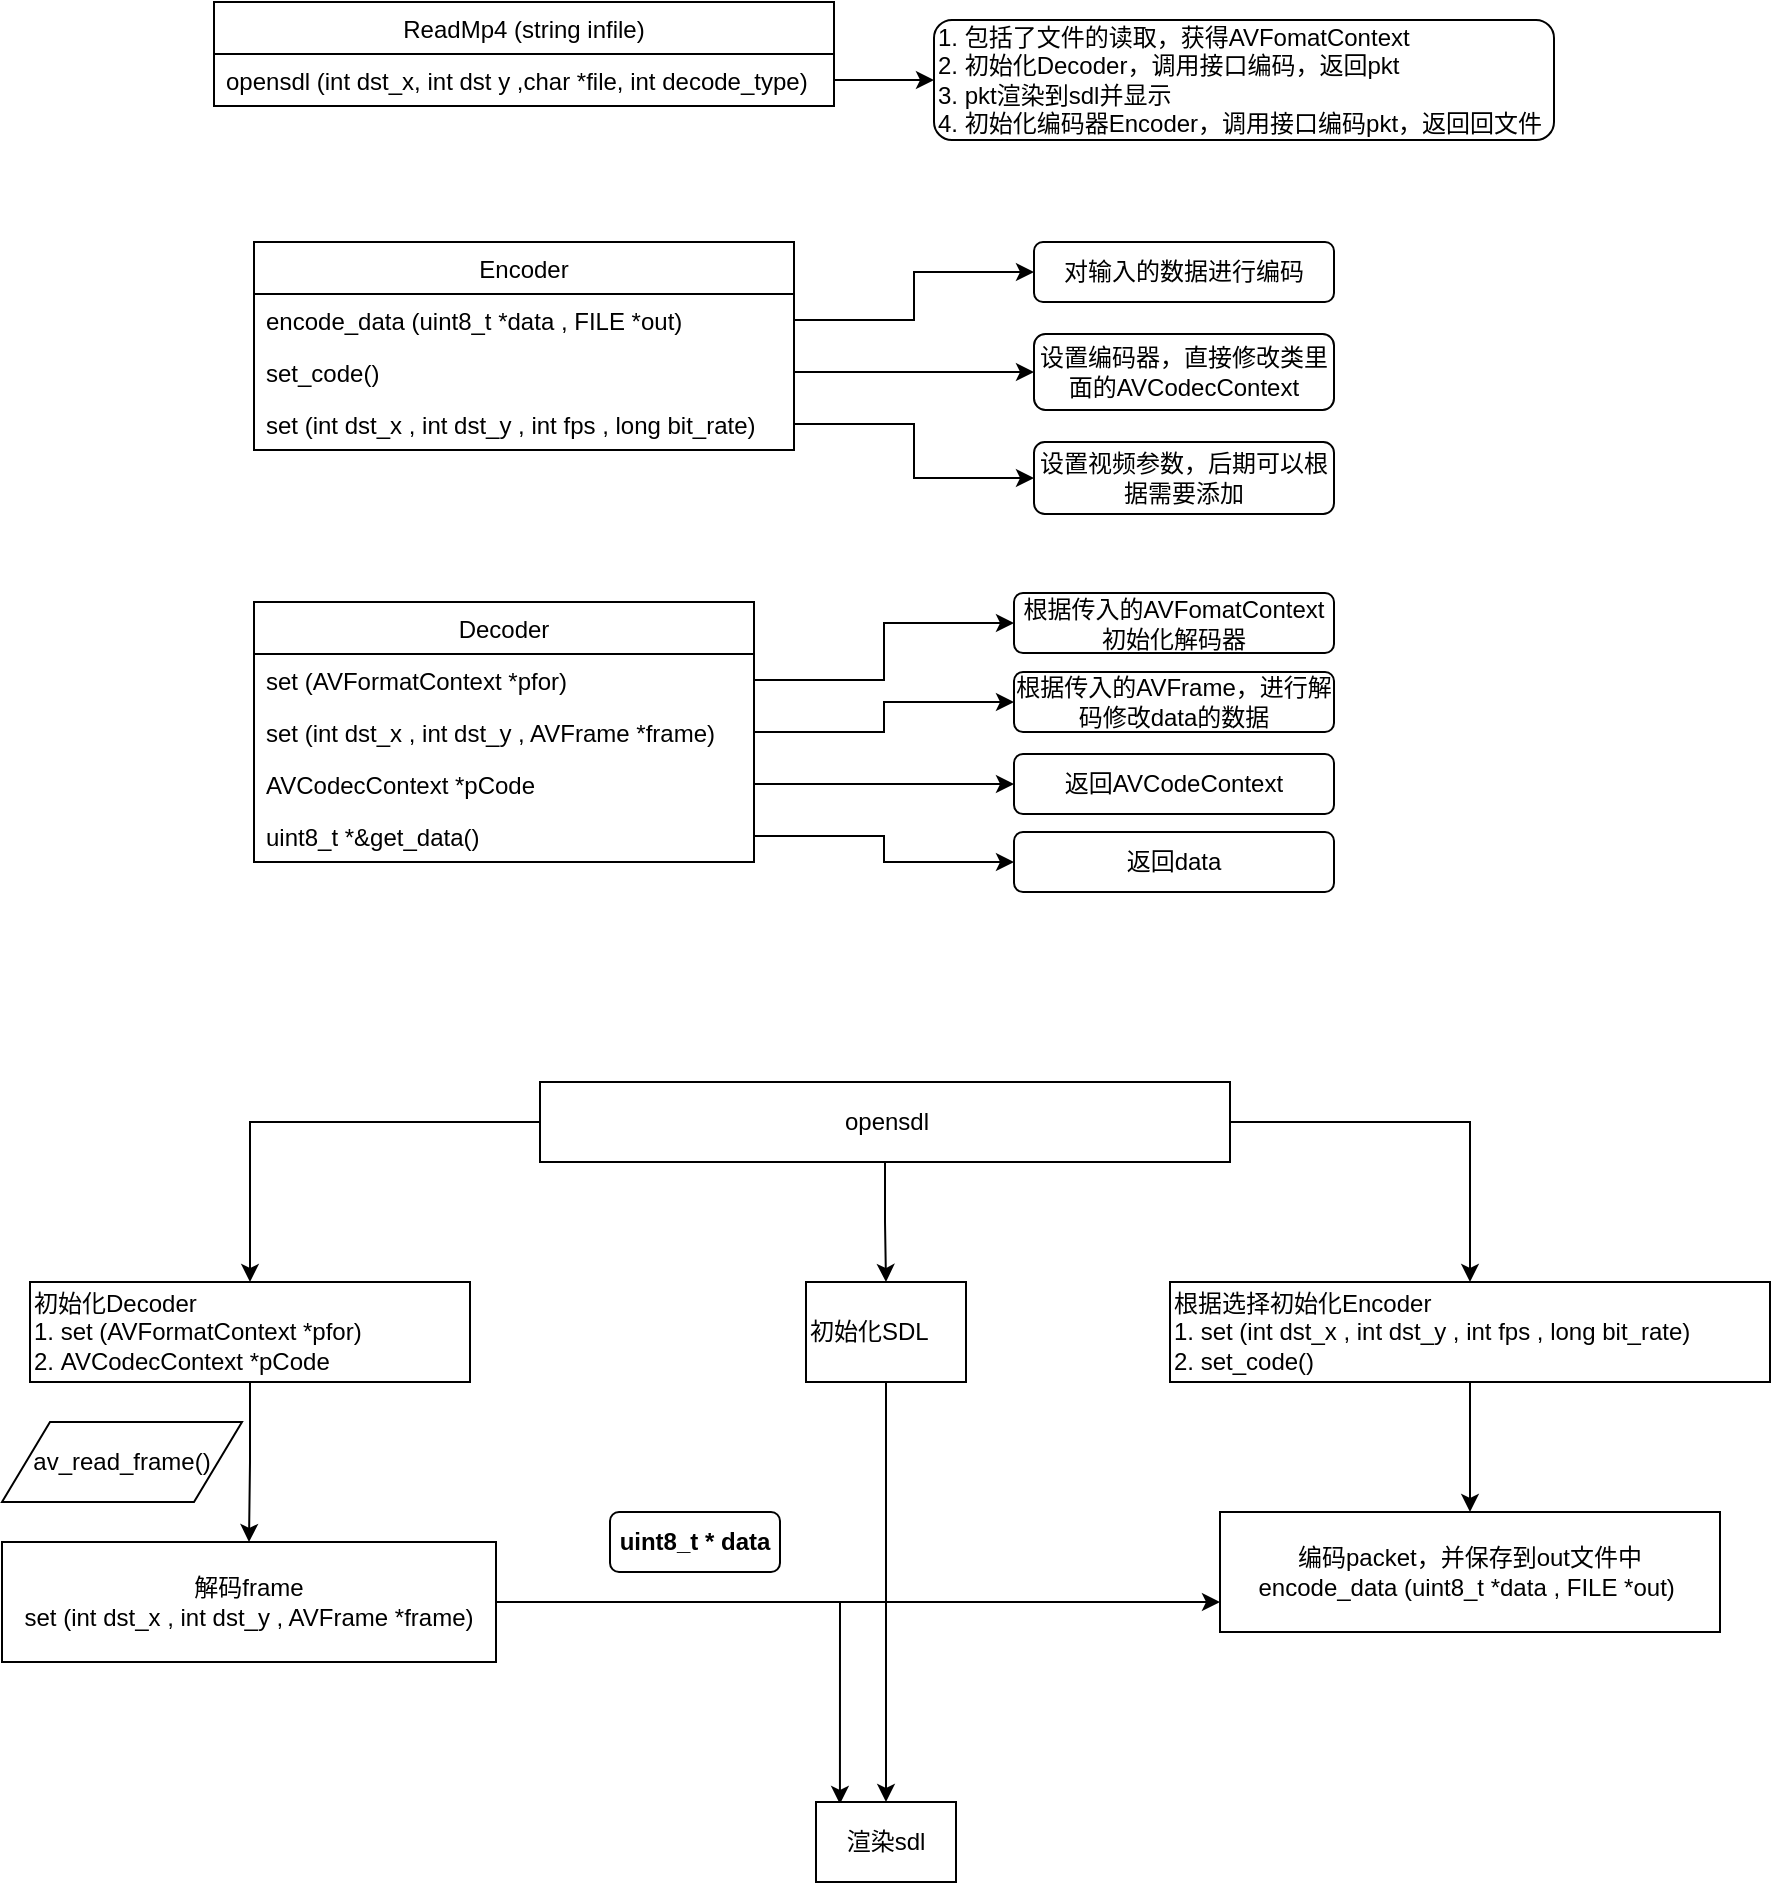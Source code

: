 <mxfile version="12.2.4" pages="1"><diagram id="Mw_aqhc8VcXIu7q5B9Tw" name="Page-1"><mxGraphModel dx="4229" dy="1195" grid="1" gridSize="10" guides="1" tooltips="1" connect="1" arrows="1" fold="1" page="1" pageScale="1" pageWidth="827" pageHeight="1169" math="0" shadow="0"><root><mxCell id="0"/><mxCell id="1" parent="0"/><mxCell id="18" value="ReadMp4 (string infile)" style="swimlane;fontStyle=0;childLayout=stackLayout;horizontal=1;startSize=26;fillColor=none;horizontalStack=0;resizeParent=1;resizeParentMax=0;resizeLast=0;collapsible=1;marginBottom=0;" parent="1" vertex="1"><mxGeometry x="-1550" y="90" width="310" height="52" as="geometry"/></mxCell><mxCell id="19" value="opensdl (int dst_x, int dst y ,char *file, int decode_type)" style="text;strokeColor=none;fillColor=none;align=left;verticalAlign=top;spacingLeft=4;spacingRight=4;overflow=hidden;rotatable=0;points=[[0,0.5],[1,0.5]];portConstraint=eastwest;" parent="18" vertex="1"><mxGeometry y="26" width="310" height="26" as="geometry"/></mxCell><mxCell id="23" value="Encoder" style="swimlane;fontStyle=0;childLayout=stackLayout;horizontal=1;startSize=26;fillColor=none;horizontalStack=0;resizeParent=1;resizeParentMax=0;resizeLast=0;collapsible=1;marginBottom=0;" parent="1" vertex="1"><mxGeometry x="-1530" y="210" width="270" height="104" as="geometry"/></mxCell><mxCell id="24" value="encode_data (uint8_t *data , FILE *out) " style="text;strokeColor=none;fillColor=none;align=left;verticalAlign=top;spacingLeft=4;spacingRight=4;overflow=hidden;rotatable=0;points=[[0,0.5],[1,0.5]];portConstraint=eastwest;" parent="23" vertex="1"><mxGeometry y="26" width="270" height="26" as="geometry"/></mxCell><mxCell id="25" value="set_code()" style="text;strokeColor=none;fillColor=none;align=left;verticalAlign=top;spacingLeft=4;spacingRight=4;overflow=hidden;rotatable=0;points=[[0,0.5],[1,0.5]];portConstraint=eastwest;" parent="23" vertex="1"><mxGeometry y="52" width="270" height="26" as="geometry"/></mxCell><mxCell id="26" value="set (int dst_x , int dst_y , int fps , long bit_rate)" style="text;strokeColor=none;fillColor=none;align=left;verticalAlign=top;spacingLeft=4;spacingRight=4;overflow=hidden;rotatable=0;points=[[0,0.5],[1,0.5]];portConstraint=eastwest;" parent="23" vertex="1"><mxGeometry y="78" width="270" height="26" as="geometry"/></mxCell><mxCell id="32" value="Decoder" style="swimlane;fontStyle=0;childLayout=stackLayout;horizontal=1;startSize=26;fillColor=none;horizontalStack=0;resizeParent=1;resizeParentMax=0;resizeLast=0;collapsible=1;marginBottom=0;" parent="1" vertex="1"><mxGeometry x="-1530" y="390" width="250" height="130" as="geometry"/></mxCell><mxCell id="33" value="set (AVFormatContext *pfor)" style="text;strokeColor=none;fillColor=none;align=left;verticalAlign=top;spacingLeft=4;spacingRight=4;overflow=hidden;rotatable=0;points=[[0,0.5],[1,0.5]];portConstraint=eastwest;" parent="32" vertex="1"><mxGeometry y="26" width="250" height="26" as="geometry"/></mxCell><mxCell id="34" value="set (int dst_x , int dst_y , AVFrame *frame)" style="text;strokeColor=none;fillColor=none;align=left;verticalAlign=top;spacingLeft=4;spacingRight=4;overflow=hidden;rotatable=0;points=[[0,0.5],[1,0.5]];portConstraint=eastwest;" parent="32" vertex="1"><mxGeometry y="52" width="250" height="26" as="geometry"/></mxCell><mxCell id="35" value="AVCodecContext *pCode" style="text;strokeColor=none;fillColor=none;align=left;verticalAlign=top;spacingLeft=4;spacingRight=4;overflow=hidden;rotatable=0;points=[[0,0.5],[1,0.5]];portConstraint=eastwest;" parent="32" vertex="1"><mxGeometry y="78" width="250" height="26" as="geometry"/></mxCell><mxCell id="36" value="uint8_t *&amp;get_data()" style="text;strokeColor=none;fillColor=none;align=left;verticalAlign=top;spacingLeft=4;spacingRight=4;overflow=hidden;rotatable=0;points=[[0,0.5],[1,0.5]];portConstraint=eastwest;" parent="32" vertex="1"><mxGeometry y="104" width="250" height="26" as="geometry"/></mxCell><mxCell id="41" value="对输入的数据进行编码" style="rounded=1;whiteSpace=wrap;html=1;" parent="1" vertex="1"><mxGeometry x="-1140" y="210" width="150" height="30" as="geometry"/></mxCell><mxCell id="43" value="设置编码器，直接修改类里面的AVCodecContext" style="rounded=1;whiteSpace=wrap;html=1;" parent="1" vertex="1"><mxGeometry x="-1140" y="256" width="150" height="38" as="geometry"/></mxCell><mxCell id="44" style="edgeStyle=orthogonalEdgeStyle;rounded=0;orthogonalLoop=1;jettySize=auto;html=1;exitX=1;exitY=0.5;exitDx=0;exitDy=0;entryX=0;entryY=0.5;entryDx=0;entryDy=0;" parent="1" source="24" target="41" edge="1"><mxGeometry relative="1" as="geometry"/></mxCell><mxCell id="45" value="设置视频参数，后期可以根据需要添加" style="rounded=1;whiteSpace=wrap;html=1;" parent="1" vertex="1"><mxGeometry x="-1140" y="310" width="150" height="36" as="geometry"/></mxCell><mxCell id="46" style="edgeStyle=orthogonalEdgeStyle;rounded=0;orthogonalLoop=1;jettySize=auto;html=1;exitX=1;exitY=0.5;exitDx=0;exitDy=0;" parent="1" source="25" target="43" edge="1"><mxGeometry relative="1" as="geometry"/></mxCell><mxCell id="49" style="edgeStyle=orthogonalEdgeStyle;rounded=0;orthogonalLoop=1;jettySize=auto;html=1;exitX=1;exitY=0.5;exitDx=0;exitDy=0;entryX=0;entryY=0.5;entryDx=0;entryDy=0;" parent="1" source="26" target="45" edge="1"><mxGeometry relative="1" as="geometry"/></mxCell><mxCell id="50" value="1. 包括了文件的读取，获得AVFomatContext&lt;br&gt;2. 初始化Decoder，调用接口编码，返回pkt&lt;br&gt;3. pkt渲染到sdl并显示&lt;br&gt;4. 初始化编码器Encoder，调用接口编码pkt，返回回文件" style="rounded=1;whiteSpace=wrap;html=1;align=left;" parent="1" vertex="1"><mxGeometry x="-1190" y="99" width="310" height="60" as="geometry"/></mxCell><mxCell id="51" style="edgeStyle=orthogonalEdgeStyle;rounded=0;orthogonalLoop=1;jettySize=auto;html=1;exitX=1;exitY=0.5;exitDx=0;exitDy=0;entryX=0;entryY=0.5;entryDx=0;entryDy=0;" parent="1" source="19" target="50" edge="1"><mxGeometry relative="1" as="geometry"/></mxCell><mxCell id="52" value="根据传入的&lt;span style=&quot;text-align: left&quot;&gt;AVFomatContext初始化解码器&lt;/span&gt;" style="rounded=1;whiteSpace=wrap;html=1;" parent="1" vertex="1"><mxGeometry x="-1150" y="385.5" width="160" height="30" as="geometry"/></mxCell><mxCell id="53" value="根据传入的AVFrame，进行解码修改data的数据" style="rounded=1;whiteSpace=wrap;html=1;" parent="1" vertex="1"><mxGeometry x="-1150" y="425" width="160" height="30" as="geometry"/></mxCell><mxCell id="54" value="返回data" style="rounded=1;whiteSpace=wrap;html=1;" parent="1" vertex="1"><mxGeometry x="-1150" y="505" width="160" height="30" as="geometry"/></mxCell><mxCell id="64" value="返回AVCodeContext" style="rounded=1;whiteSpace=wrap;html=1;" parent="1" vertex="1"><mxGeometry x="-1150" y="466" width="160" height="30" as="geometry"/></mxCell><mxCell id="67" style="edgeStyle=orthogonalEdgeStyle;rounded=0;orthogonalLoop=1;jettySize=auto;html=1;exitX=1;exitY=0.5;exitDx=0;exitDy=0;entryX=0;entryY=0.5;entryDx=0;entryDy=0;" parent="1" source="33" target="52" edge="1"><mxGeometry relative="1" as="geometry"/></mxCell><mxCell id="68" style="edgeStyle=orthogonalEdgeStyle;rounded=0;orthogonalLoop=1;jettySize=auto;html=1;exitX=1;exitY=0.5;exitDx=0;exitDy=0;entryX=0;entryY=0.5;entryDx=0;entryDy=0;" parent="1" source="34" target="53" edge="1"><mxGeometry relative="1" as="geometry"/></mxCell><mxCell id="69" style="edgeStyle=orthogonalEdgeStyle;rounded=0;orthogonalLoop=1;jettySize=auto;html=1;exitX=1;exitY=0.5;exitDx=0;exitDy=0;entryX=0;entryY=0.5;entryDx=0;entryDy=0;" parent="1" source="35" target="64" edge="1"><mxGeometry relative="1" as="geometry"/></mxCell><mxCell id="70" style="edgeStyle=orthogonalEdgeStyle;rounded=0;orthogonalLoop=1;jettySize=auto;html=1;exitX=1;exitY=0.5;exitDx=0;exitDy=0;entryX=0;entryY=0.5;entryDx=0;entryDy=0;" parent="1" source="36" target="54" edge="1"><mxGeometry relative="1" as="geometry"/></mxCell><mxCell id="75" style="edgeStyle=orthogonalEdgeStyle;rounded=0;orthogonalLoop=1;jettySize=auto;html=1;entryX=0.5;entryY=0;entryDx=0;entryDy=0;" parent="1" source="71" target="73" edge="1"><mxGeometry relative="1" as="geometry"/></mxCell><mxCell id="76" style="edgeStyle=orthogonalEdgeStyle;rounded=0;orthogonalLoop=1;jettySize=auto;html=1;" parent="1" source="71" target="72" edge="1"><mxGeometry relative="1" as="geometry"/></mxCell><mxCell id="77" style="edgeStyle=orthogonalEdgeStyle;rounded=0;orthogonalLoop=1;jettySize=auto;html=1;exitX=1;exitY=0.5;exitDx=0;exitDy=0;" parent="1" source="71" target="74" edge="1"><mxGeometry relative="1" as="geometry"/></mxCell><mxCell id="71" value="opensdl" style="html=1;" parent="1" vertex="1"><mxGeometry x="-1387" y="630" width="345" height="40" as="geometry"/></mxCell><mxCell id="79" style="edgeStyle=orthogonalEdgeStyle;rounded=0;orthogonalLoop=1;jettySize=auto;html=1;entryX=0.5;entryY=0;entryDx=0;entryDy=0;" parent="1" source="72" target="78" edge="1"><mxGeometry relative="1" as="geometry"/></mxCell><mxCell id="72" value="初始化Decoder&lt;br&gt;1.&amp;nbsp;&lt;span&gt;set (AVFormatContext *pfor)&lt;br&gt;2.&amp;nbsp;&lt;/span&gt;&lt;span&gt;AVCodecContext *pCode&lt;/span&gt;&lt;span&gt;&lt;br&gt;&lt;/span&gt;" style="html=1;align=left;" parent="1" vertex="1"><mxGeometry x="-1642" y="730" width="220" height="50" as="geometry"/></mxCell><mxCell id="95" style="edgeStyle=orthogonalEdgeStyle;rounded=0;orthogonalLoop=1;jettySize=auto;html=1;entryX=0.5;entryY=0;entryDx=0;entryDy=0;startArrow=none;startFill=0;endArrow=classic;endFill=1;" parent="1" source="73" target="87" edge="1"><mxGeometry relative="1" as="geometry"/></mxCell><mxCell id="73" value="初始化SDL&lt;span&gt;&lt;br&gt;&lt;/span&gt;" style="html=1;align=left;" parent="1" vertex="1"><mxGeometry x="-1254" y="730" width="80" height="50" as="geometry"/></mxCell><mxCell id="102" style="edgeStyle=orthogonalEdgeStyle;rounded=0;orthogonalLoop=1;jettySize=auto;html=1;exitX=0.5;exitY=1;exitDx=0;exitDy=0;entryX=0.5;entryY=0;entryDx=0;entryDy=0;startArrow=none;startFill=0;endArrow=classic;endFill=1;" parent="1" source="74" target="97" edge="1"><mxGeometry relative="1" as="geometry"/></mxCell><mxCell id="74" value="根据选择初始化Encoder&lt;br&gt;1.&amp;nbsp;&lt;span&gt;set (int dst_x , int dst_y , int fps , long bit_rate)&lt;br&gt;2.&amp;nbsp;&lt;/span&gt;&lt;span&gt;set_code()&lt;/span&gt;&lt;span&gt;&lt;br&gt;&lt;/span&gt;" style="html=1;align=left;" parent="1" vertex="1"><mxGeometry x="-1072" y="730" width="300" height="50" as="geometry"/></mxCell><mxCell id="100" style="edgeStyle=orthogonalEdgeStyle;rounded=0;orthogonalLoop=1;jettySize=auto;html=1;entryX=0.171;entryY=0.025;entryDx=0;entryDy=0;entryPerimeter=0;startArrow=none;startFill=0;endArrow=classic;endFill=1;" parent="1" source="78" target="87" edge="1"><mxGeometry relative="1" as="geometry"/></mxCell><mxCell id="101" style="edgeStyle=orthogonalEdgeStyle;rounded=0;orthogonalLoop=1;jettySize=auto;html=1;entryX=0;entryY=0.75;entryDx=0;entryDy=0;startArrow=none;startFill=0;endArrow=classic;endFill=1;" parent="1" source="78" target="97" edge="1"><mxGeometry relative="1" as="geometry"/></mxCell><mxCell id="78" value="解码frame&lt;br&gt;&lt;span style=&quot;text-align: left ; white-space: nowrap&quot;&gt;set (int dst_x , int dst_y , AVFrame *frame)&lt;/span&gt;" style="rounded=0;whiteSpace=wrap;html=1;" parent="1" vertex="1"><mxGeometry x="-1656" y="860" width="247" height="60" as="geometry"/></mxCell><mxCell id="83" value="&lt;span style=&quot;white-space: normal&quot;&gt;av_read_frame()&lt;/span&gt;" style="shape=parallelogram;perimeter=parallelogramPerimeter;whiteSpace=wrap;html=1;" parent="1" vertex="1"><mxGeometry x="-1656" y="800" width="120" height="40" as="geometry"/></mxCell><mxCell id="84" style="edgeStyle=orthogonalEdgeStyle;rounded=0;orthogonalLoop=1;jettySize=auto;html=1;exitX=0.5;exitY=1;exitDx=0;exitDy=0;" parent="1" source="83" target="83" edge="1"><mxGeometry relative="1" as="geometry"/></mxCell><mxCell id="87" value="渲染sdl" style="rounded=0;whiteSpace=wrap;html=1;" parent="1" vertex="1"><mxGeometry x="-1249" y="990" width="70" height="40" as="geometry"/></mxCell><mxCell id="89" value="&lt;span style=&quot;text-align: left&quot;&gt;&lt;b&gt;uint8_t * data&lt;/b&gt;&lt;/span&gt;" style="rounded=1;whiteSpace=wrap;html=1;" parent="1" vertex="1"><mxGeometry x="-1352" y="845" width="85" height="30" as="geometry"/></mxCell><mxCell id="97" value="编码packet，并保存到out文件中&lt;br&gt;&lt;span style=&quot;text-align: left ; white-space: nowrap&quot;&gt;encode_data (uint8_t *data , FILE *out)&amp;nbsp;&lt;/span&gt;" style="rounded=0;whiteSpace=wrap;html=1;" parent="1" vertex="1"><mxGeometry x="-1047" y="845" width="250" height="60" as="geometry"/></mxCell></root></mxGraphModel></diagram></mxfile>